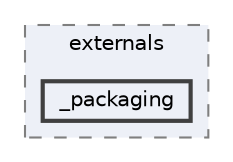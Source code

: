 digraph "/home/jam/Research/IRES-2025/dev/src/llm-scripts/testing/hypothesis-testing/hyp-env/lib/python3.12/site-packages/sklearn/externals/_packaging"
{
 // LATEX_PDF_SIZE
  bgcolor="transparent";
  edge [fontname=Helvetica,fontsize=10,labelfontname=Helvetica,labelfontsize=10];
  node [fontname=Helvetica,fontsize=10,shape=box,height=0.2,width=0.4];
  compound=true
  subgraph clusterdir_07af8e6e6a2e2fc64182062a165ec2f3 {
    graph [ bgcolor="#edf0f7", pencolor="grey50", label="externals", fontname=Helvetica,fontsize=10 style="filled,dashed", URL="dir_07af8e6e6a2e2fc64182062a165ec2f3.html",tooltip=""]
  dir_d06026d9b4be7f108e5462d1f3a9f356 [label="_packaging", fillcolor="#edf0f7", color="grey25", style="filled,bold", URL="dir_d06026d9b4be7f108e5462d1f3a9f356.html",tooltip=""];
  }
}
